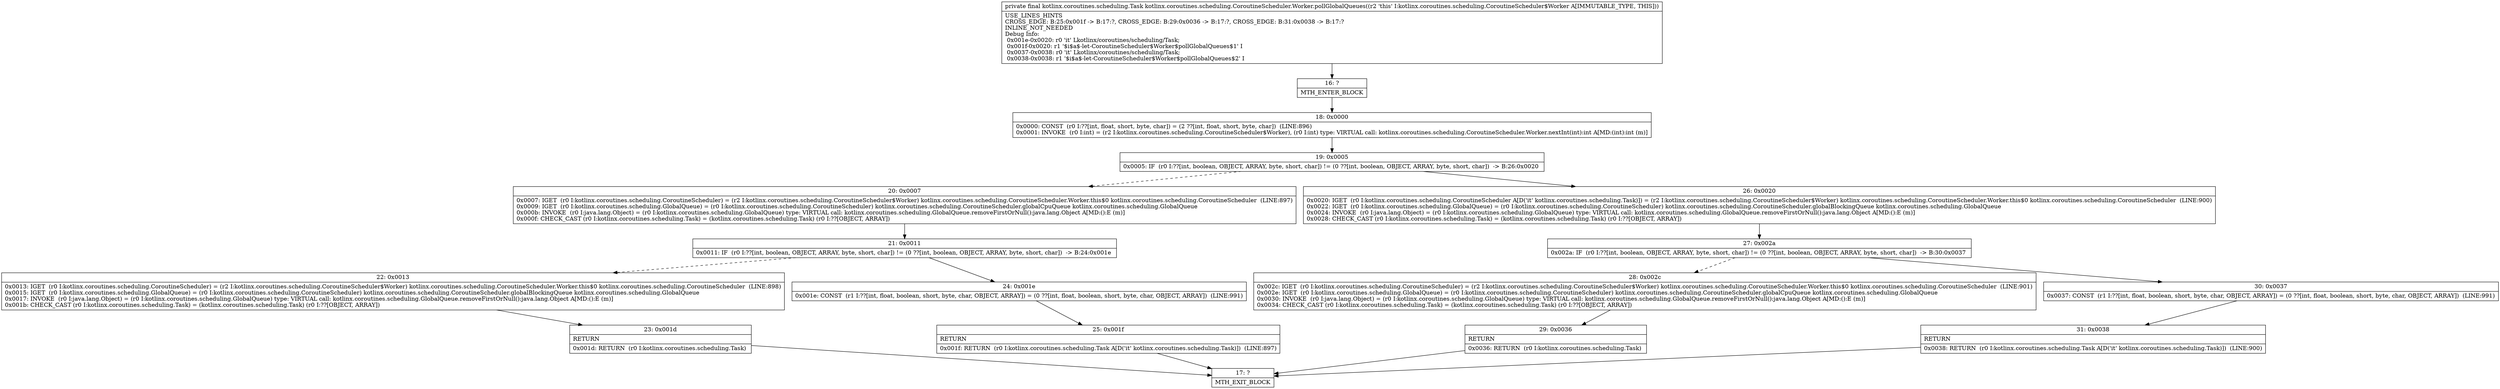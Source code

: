 digraph "CFG forkotlinx.coroutines.scheduling.CoroutineScheduler.Worker.pollGlobalQueues()Lkotlinx\/coroutines\/scheduling\/Task;" {
Node_16 [shape=record,label="{16\:\ ?|MTH_ENTER_BLOCK\l}"];
Node_18 [shape=record,label="{18\:\ 0x0000|0x0000: CONST  (r0 I:??[int, float, short, byte, char]) = (2 ??[int, float, short, byte, char])  (LINE:896)\l0x0001: INVOKE  (r0 I:int) = (r2 I:kotlinx.coroutines.scheduling.CoroutineScheduler$Worker), (r0 I:int) type: VIRTUAL call: kotlinx.coroutines.scheduling.CoroutineScheduler.Worker.nextInt(int):int A[MD:(int):int (m)]\l}"];
Node_19 [shape=record,label="{19\:\ 0x0005|0x0005: IF  (r0 I:??[int, boolean, OBJECT, ARRAY, byte, short, char]) != (0 ??[int, boolean, OBJECT, ARRAY, byte, short, char])  \-\> B:26:0x0020 \l}"];
Node_20 [shape=record,label="{20\:\ 0x0007|0x0007: IGET  (r0 I:kotlinx.coroutines.scheduling.CoroutineScheduler) = (r2 I:kotlinx.coroutines.scheduling.CoroutineScheduler$Worker) kotlinx.coroutines.scheduling.CoroutineScheduler.Worker.this$0 kotlinx.coroutines.scheduling.CoroutineScheduler  (LINE:897)\l0x0009: IGET  (r0 I:kotlinx.coroutines.scheduling.GlobalQueue) = (r0 I:kotlinx.coroutines.scheduling.CoroutineScheduler) kotlinx.coroutines.scheduling.CoroutineScheduler.globalCpuQueue kotlinx.coroutines.scheduling.GlobalQueue \l0x000b: INVOKE  (r0 I:java.lang.Object) = (r0 I:kotlinx.coroutines.scheduling.GlobalQueue) type: VIRTUAL call: kotlinx.coroutines.scheduling.GlobalQueue.removeFirstOrNull():java.lang.Object A[MD:():E (m)]\l0x000f: CHECK_CAST (r0 I:kotlinx.coroutines.scheduling.Task) = (kotlinx.coroutines.scheduling.Task) (r0 I:??[OBJECT, ARRAY]) \l}"];
Node_21 [shape=record,label="{21\:\ 0x0011|0x0011: IF  (r0 I:??[int, boolean, OBJECT, ARRAY, byte, short, char]) != (0 ??[int, boolean, OBJECT, ARRAY, byte, short, char])  \-\> B:24:0x001e \l}"];
Node_22 [shape=record,label="{22\:\ 0x0013|0x0013: IGET  (r0 I:kotlinx.coroutines.scheduling.CoroutineScheduler) = (r2 I:kotlinx.coroutines.scheduling.CoroutineScheduler$Worker) kotlinx.coroutines.scheduling.CoroutineScheduler.Worker.this$0 kotlinx.coroutines.scheduling.CoroutineScheduler  (LINE:898)\l0x0015: IGET  (r0 I:kotlinx.coroutines.scheduling.GlobalQueue) = (r0 I:kotlinx.coroutines.scheduling.CoroutineScheduler) kotlinx.coroutines.scheduling.CoroutineScheduler.globalBlockingQueue kotlinx.coroutines.scheduling.GlobalQueue \l0x0017: INVOKE  (r0 I:java.lang.Object) = (r0 I:kotlinx.coroutines.scheduling.GlobalQueue) type: VIRTUAL call: kotlinx.coroutines.scheduling.GlobalQueue.removeFirstOrNull():java.lang.Object A[MD:():E (m)]\l0x001b: CHECK_CAST (r0 I:kotlinx.coroutines.scheduling.Task) = (kotlinx.coroutines.scheduling.Task) (r0 I:??[OBJECT, ARRAY]) \l}"];
Node_23 [shape=record,label="{23\:\ 0x001d|RETURN\l|0x001d: RETURN  (r0 I:kotlinx.coroutines.scheduling.Task) \l}"];
Node_17 [shape=record,label="{17\:\ ?|MTH_EXIT_BLOCK\l}"];
Node_24 [shape=record,label="{24\:\ 0x001e|0x001e: CONST  (r1 I:??[int, float, boolean, short, byte, char, OBJECT, ARRAY]) = (0 ??[int, float, boolean, short, byte, char, OBJECT, ARRAY])  (LINE:991)\l}"];
Node_25 [shape=record,label="{25\:\ 0x001f|RETURN\l|0x001f: RETURN  (r0 I:kotlinx.coroutines.scheduling.Task A[D('it' kotlinx.coroutines.scheduling.Task)])  (LINE:897)\l}"];
Node_26 [shape=record,label="{26\:\ 0x0020|0x0020: IGET  (r0 I:kotlinx.coroutines.scheduling.CoroutineScheduler A[D('it' kotlinx.coroutines.scheduling.Task)]) = (r2 I:kotlinx.coroutines.scheduling.CoroutineScheduler$Worker) kotlinx.coroutines.scheduling.CoroutineScheduler.Worker.this$0 kotlinx.coroutines.scheduling.CoroutineScheduler  (LINE:900)\l0x0022: IGET  (r0 I:kotlinx.coroutines.scheduling.GlobalQueue) = (r0 I:kotlinx.coroutines.scheduling.CoroutineScheduler) kotlinx.coroutines.scheduling.CoroutineScheduler.globalBlockingQueue kotlinx.coroutines.scheduling.GlobalQueue \l0x0024: INVOKE  (r0 I:java.lang.Object) = (r0 I:kotlinx.coroutines.scheduling.GlobalQueue) type: VIRTUAL call: kotlinx.coroutines.scheduling.GlobalQueue.removeFirstOrNull():java.lang.Object A[MD:():E (m)]\l0x0028: CHECK_CAST (r0 I:kotlinx.coroutines.scheduling.Task) = (kotlinx.coroutines.scheduling.Task) (r0 I:??[OBJECT, ARRAY]) \l}"];
Node_27 [shape=record,label="{27\:\ 0x002a|0x002a: IF  (r0 I:??[int, boolean, OBJECT, ARRAY, byte, short, char]) != (0 ??[int, boolean, OBJECT, ARRAY, byte, short, char])  \-\> B:30:0x0037 \l}"];
Node_28 [shape=record,label="{28\:\ 0x002c|0x002c: IGET  (r0 I:kotlinx.coroutines.scheduling.CoroutineScheduler) = (r2 I:kotlinx.coroutines.scheduling.CoroutineScheduler$Worker) kotlinx.coroutines.scheduling.CoroutineScheduler.Worker.this$0 kotlinx.coroutines.scheduling.CoroutineScheduler  (LINE:901)\l0x002e: IGET  (r0 I:kotlinx.coroutines.scheduling.GlobalQueue) = (r0 I:kotlinx.coroutines.scheduling.CoroutineScheduler) kotlinx.coroutines.scheduling.CoroutineScheduler.globalCpuQueue kotlinx.coroutines.scheduling.GlobalQueue \l0x0030: INVOKE  (r0 I:java.lang.Object) = (r0 I:kotlinx.coroutines.scheduling.GlobalQueue) type: VIRTUAL call: kotlinx.coroutines.scheduling.GlobalQueue.removeFirstOrNull():java.lang.Object A[MD:():E (m)]\l0x0034: CHECK_CAST (r0 I:kotlinx.coroutines.scheduling.Task) = (kotlinx.coroutines.scheduling.Task) (r0 I:??[OBJECT, ARRAY]) \l}"];
Node_29 [shape=record,label="{29\:\ 0x0036|RETURN\l|0x0036: RETURN  (r0 I:kotlinx.coroutines.scheduling.Task) \l}"];
Node_30 [shape=record,label="{30\:\ 0x0037|0x0037: CONST  (r1 I:??[int, float, boolean, short, byte, char, OBJECT, ARRAY]) = (0 ??[int, float, boolean, short, byte, char, OBJECT, ARRAY])  (LINE:991)\l}"];
Node_31 [shape=record,label="{31\:\ 0x0038|RETURN\l|0x0038: RETURN  (r0 I:kotlinx.coroutines.scheduling.Task A[D('it' kotlinx.coroutines.scheduling.Task)])  (LINE:900)\l}"];
MethodNode[shape=record,label="{private final kotlinx.coroutines.scheduling.Task kotlinx.coroutines.scheduling.CoroutineScheduler.Worker.pollGlobalQueues((r2 'this' I:kotlinx.coroutines.scheduling.CoroutineScheduler$Worker A[IMMUTABLE_TYPE, THIS]))  | USE_LINES_HINTS\lCROSS_EDGE: B:25:0x001f \-\> B:17:?, CROSS_EDGE: B:29:0x0036 \-\> B:17:?, CROSS_EDGE: B:31:0x0038 \-\> B:17:?\lINLINE_NOT_NEEDED\lDebug Info:\l  0x001e\-0x0020: r0 'it' Lkotlinx\/coroutines\/scheduling\/Task;\l  0x001f\-0x0020: r1 '$i$a$\-let\-CoroutineScheduler$Worker$pollGlobalQueues$1' I\l  0x0037\-0x0038: r0 'it' Lkotlinx\/coroutines\/scheduling\/Task;\l  0x0038\-0x0038: r1 '$i$a$\-let\-CoroutineScheduler$Worker$pollGlobalQueues$2' I\l}"];
MethodNode -> Node_16;Node_16 -> Node_18;
Node_18 -> Node_19;
Node_19 -> Node_20[style=dashed];
Node_19 -> Node_26;
Node_20 -> Node_21;
Node_21 -> Node_22[style=dashed];
Node_21 -> Node_24;
Node_22 -> Node_23;
Node_23 -> Node_17;
Node_24 -> Node_25;
Node_25 -> Node_17;
Node_26 -> Node_27;
Node_27 -> Node_28[style=dashed];
Node_27 -> Node_30;
Node_28 -> Node_29;
Node_29 -> Node_17;
Node_30 -> Node_31;
Node_31 -> Node_17;
}

